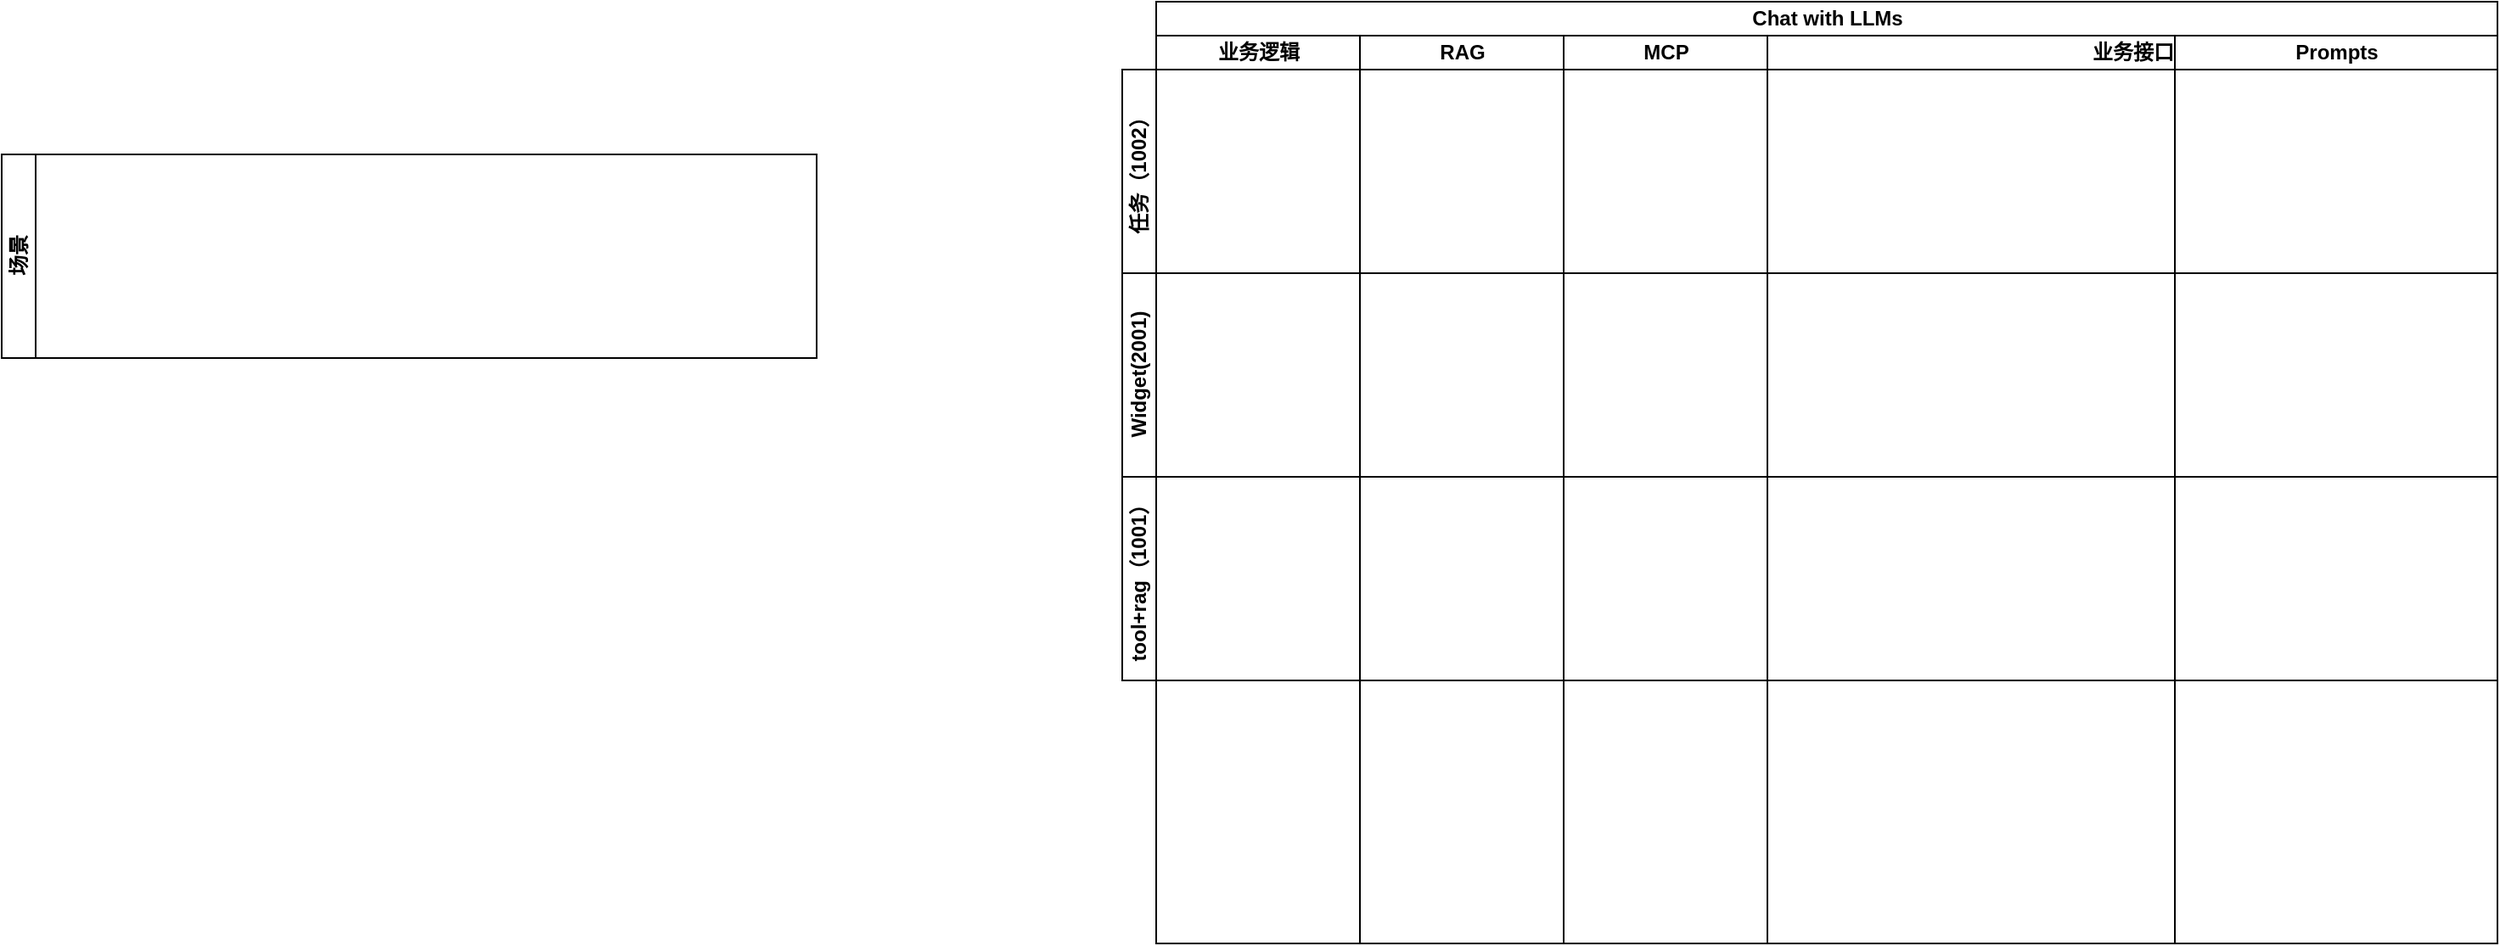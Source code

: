 <mxfile version="26.2.14" pages="2">
  <diagram id="prtHgNgQTEPvFCAcTncT" name="Page-1">
    <mxGraphModel dx="2159" dy="601" grid="1" gridSize="10" guides="1" tooltips="1" connect="1" arrows="1" fold="1" page="1" pageScale="1" pageWidth="827" pageHeight="1169" math="0" shadow="0">
      <root>
        <mxCell id="0" />
        <mxCell id="1" parent="0" />
        <mxCell id="lMqTlRjusJs-bFD9PDSq-2" value="Chat with LLMs" style="swimlane;childLayout=stackLayout;resizeParent=1;resizeParentMax=0;startSize=20;html=1;" vertex="1" parent="1">
          <mxGeometry x="50" y="30" width="790" height="555" as="geometry" />
        </mxCell>
        <mxCell id="lMqTlRjusJs-bFD9PDSq-3" value="业务逻辑" style="swimlane;startSize=20;html=1;" vertex="1" parent="lMqTlRjusJs-bFD9PDSq-2">
          <mxGeometry y="20" width="120" height="535" as="geometry" />
        </mxCell>
        <mxCell id="lMqTlRjusJs-bFD9PDSq-4" value="RAG" style="swimlane;startSize=20;html=1;" vertex="1" parent="lMqTlRjusJs-bFD9PDSq-2">
          <mxGeometry x="120" y="20" width="120" height="535" as="geometry" />
        </mxCell>
        <mxCell id="lMqTlRjusJs-bFD9PDSq-5" value="MCP" style="swimlane;startSize=20;html=1;" vertex="1" parent="lMqTlRjusJs-bFD9PDSq-2">
          <mxGeometry x="240" y="20" width="120" height="535" as="geometry" />
        </mxCell>
        <mxCell id="lMqTlRjusJs-bFD9PDSq-10" value="业务接口" style="swimlane;startSize=20;html=1;" vertex="1" parent="lMqTlRjusJs-bFD9PDSq-2">
          <mxGeometry x="360" y="20" width="430" height="535" as="geometry" />
        </mxCell>
        <mxCell id="lMqTlRjusJs-bFD9PDSq-8" value="任务（1002）" style="swimlane;startSize=20;horizontal=0;html=1;" vertex="1" parent="lMqTlRjusJs-bFD9PDSq-10">
          <mxGeometry x="-380" y="20" width="810" height="120" as="geometry" />
        </mxCell>
        <mxCell id="lMqTlRjusJs-bFD9PDSq-9" value="Widget(2001)" style="swimlane;startSize=20;horizontal=0;html=1;" vertex="1" parent="lMqTlRjusJs-bFD9PDSq-10">
          <mxGeometry x="-380" y="140" width="810" height="120" as="geometry" />
        </mxCell>
        <mxCell id="lMqTlRjusJs-bFD9PDSq-11" value="Prompts" style="swimlane;startSize=20;html=1;" vertex="1" parent="lMqTlRjusJs-bFD9PDSq-10">
          <mxGeometry x="240" width="190" height="535" as="geometry" />
        </mxCell>
        <mxCell id="lMqTlRjusJs-bFD9PDSq-6" value="场景" style="swimlane;childLayout=stackLayout;resizeParent=1;resizeParentMax=0;horizontal=0;startSize=20;horizontalStack=0;html=1;" vertex="1" parent="1">
          <mxGeometry x="-630" y="120" width="480" height="120" as="geometry" />
        </mxCell>
        <mxCell id="lMqTlRjusJs-bFD9PDSq-7" value="tool+rag（1001）" style="swimlane;startSize=20;horizontal=0;html=1;" vertex="1" parent="1">
          <mxGeometry x="30" y="310" width="810" height="120" as="geometry" />
        </mxCell>
      </root>
    </mxGraphModel>
  </diagram>
  <diagram id="MzHaI2W0ZUEJy1ZeamTa" name="第 2 页">
    <mxGraphModel grid="1" page="1" gridSize="10" guides="1" tooltips="1" connect="1" arrows="1" fold="1" pageScale="1" pageWidth="827" pageHeight="1169" math="0" shadow="0">
      <root>
        <mxCell id="0" />
        <mxCell id="1" parent="0" />
      </root>
    </mxGraphModel>
  </diagram>
</mxfile>

